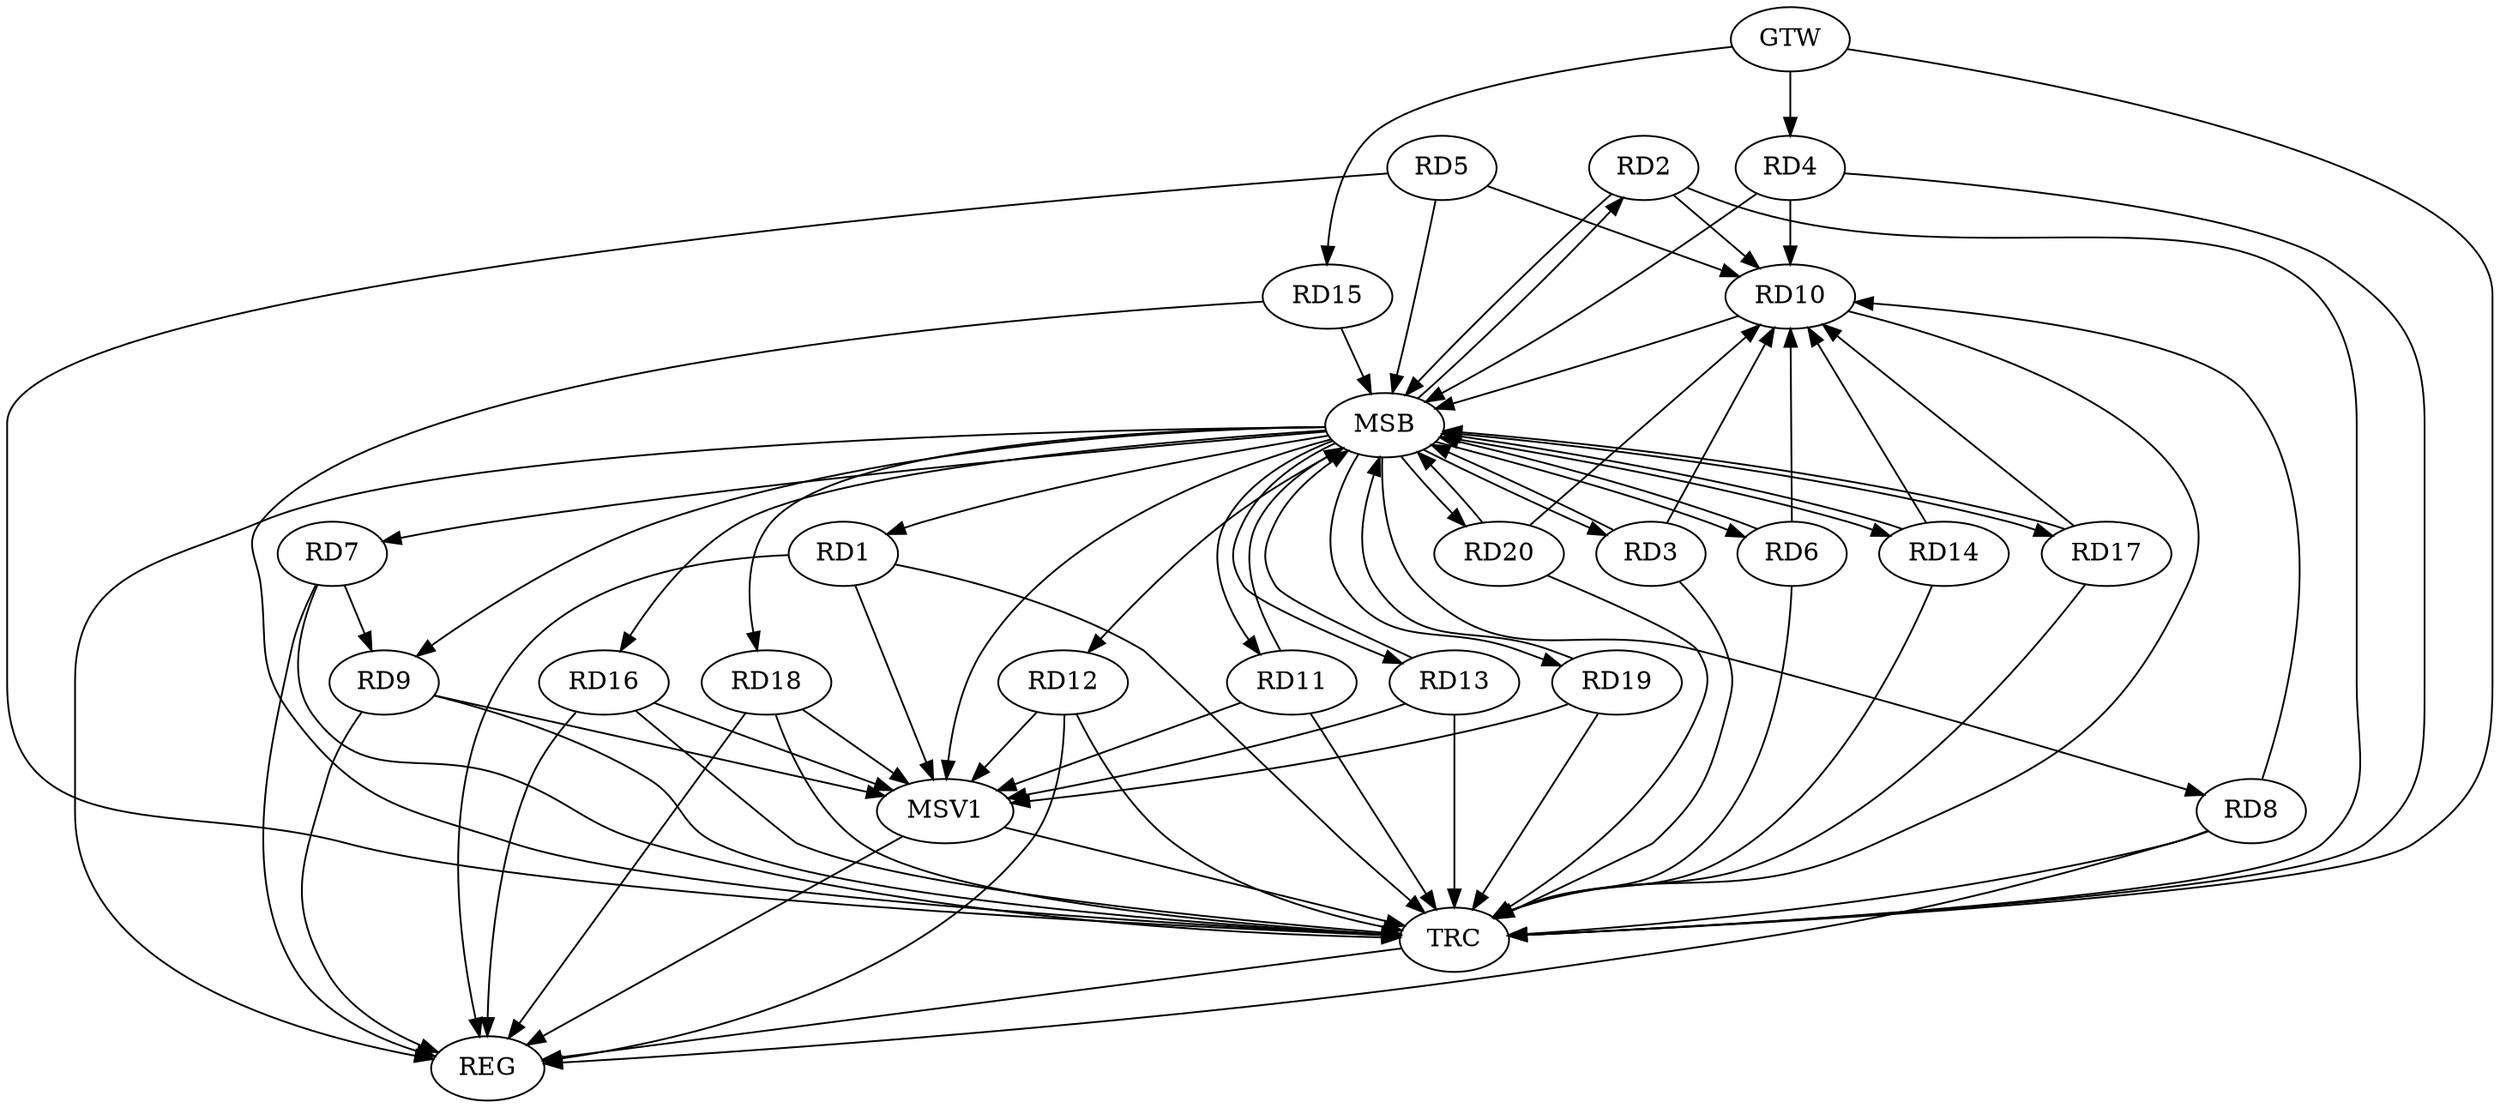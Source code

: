 strict digraph G {
  RD1 [ label="RD1" ];
  RD2 [ label="RD2" ];
  RD3 [ label="RD3" ];
  RD4 [ label="RD4" ];
  RD5 [ label="RD5" ];
  RD6 [ label="RD6" ];
  RD7 [ label="RD7" ];
  RD8 [ label="RD8" ];
  RD9 [ label="RD9" ];
  RD10 [ label="RD10" ];
  RD11 [ label="RD11" ];
  RD12 [ label="RD12" ];
  RD13 [ label="RD13" ];
  RD14 [ label="RD14" ];
  RD15 [ label="RD15" ];
  RD16 [ label="RD16" ];
  RD17 [ label="RD17" ];
  RD18 [ label="RD18" ];
  RD19 [ label="RD19" ];
  RD20 [ label="RD20" ];
  GTW [ label="GTW" ];
  REG [ label="REG" ];
  MSB [ label="MSB" ];
  TRC [ label="TRC" ];
  MSV1 [ label="MSV1" ];
  RD7 -> RD9;
  GTW -> RD4;
  GTW -> RD15;
  RD1 -> REG;
  RD7 -> REG;
  RD8 -> REG;
  RD9 -> REG;
  RD12 -> REG;
  RD16 -> REG;
  RD18 -> REG;
  RD2 -> MSB;
  MSB -> RD11;
  MSB -> REG;
  RD3 -> MSB;
  MSB -> RD8;
  MSB -> RD9;
  MSB -> RD19;
  RD4 -> MSB;
  MSB -> RD2;
  MSB -> RD3;
  MSB -> RD6;
  MSB -> RD14;
  RD5 -> MSB;
  MSB -> RD1;
  MSB -> RD12;
  RD6 -> MSB;
  RD10 -> MSB;
  MSB -> RD17;
  RD11 -> MSB;
  MSB -> RD13;
  MSB -> RD16;
  RD13 -> MSB;
  MSB -> RD7;
  RD14 -> MSB;
  RD15 -> MSB;
  RD17 -> MSB;
  MSB -> RD18;
  MSB -> RD20;
  RD19 -> MSB;
  RD20 -> MSB;
  RD1 -> TRC;
  RD2 -> TRC;
  RD3 -> TRC;
  RD4 -> TRC;
  RD5 -> TRC;
  RD6 -> TRC;
  RD7 -> TRC;
  RD8 -> TRC;
  RD9 -> TRC;
  RD10 -> TRC;
  RD11 -> TRC;
  RD12 -> TRC;
  RD13 -> TRC;
  RD14 -> TRC;
  RD15 -> TRC;
  RD16 -> TRC;
  RD17 -> TRC;
  RD18 -> TRC;
  RD19 -> TRC;
  RD20 -> TRC;
  GTW -> TRC;
  TRC -> REG;
  RD3 -> RD10;
  RD4 -> RD10;
  RD5 -> RD10;
  RD14 -> RD10;
  RD20 -> RD10;
  RD8 -> RD10;
  RD2 -> RD10;
  RD17 -> RD10;
  RD6 -> RD10;
  RD9 -> MSV1;
  RD12 -> MSV1;
  MSB -> MSV1;
  RD18 -> MSV1;
  RD19 -> MSV1;
  RD1 -> MSV1;
  RD13 -> MSV1;
  RD16 -> MSV1;
  RD11 -> MSV1;
  MSV1 -> REG;
  MSV1 -> TRC;
}
